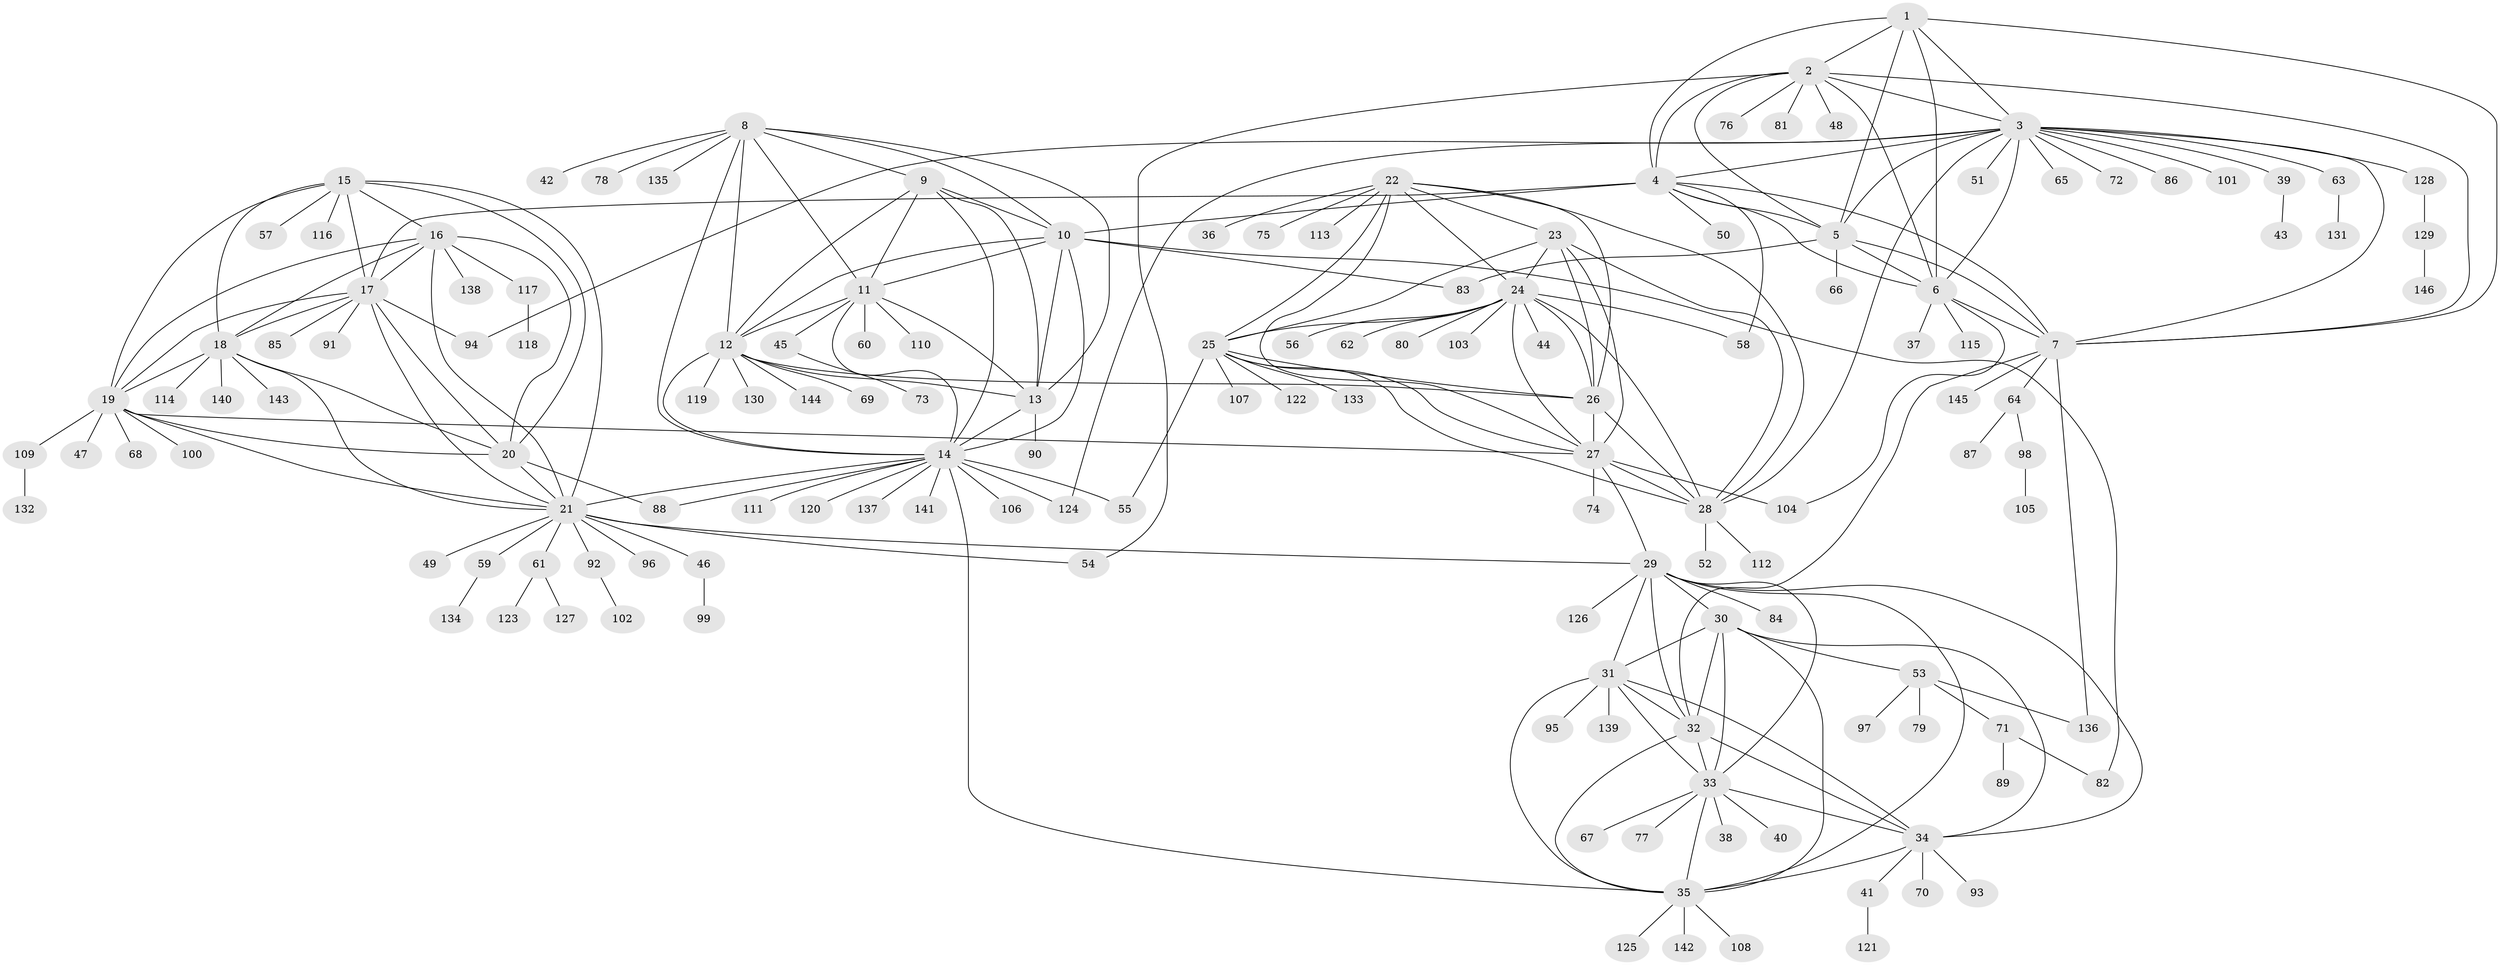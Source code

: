 // Generated by graph-tools (version 1.1) at 2025/16/03/09/25 04:16:10]
// undirected, 146 vertices, 236 edges
graph export_dot {
graph [start="1"]
  node [color=gray90,style=filled];
  1;
  2;
  3;
  4;
  5;
  6;
  7;
  8;
  9;
  10;
  11;
  12;
  13;
  14;
  15;
  16;
  17;
  18;
  19;
  20;
  21;
  22;
  23;
  24;
  25;
  26;
  27;
  28;
  29;
  30;
  31;
  32;
  33;
  34;
  35;
  36;
  37;
  38;
  39;
  40;
  41;
  42;
  43;
  44;
  45;
  46;
  47;
  48;
  49;
  50;
  51;
  52;
  53;
  54;
  55;
  56;
  57;
  58;
  59;
  60;
  61;
  62;
  63;
  64;
  65;
  66;
  67;
  68;
  69;
  70;
  71;
  72;
  73;
  74;
  75;
  76;
  77;
  78;
  79;
  80;
  81;
  82;
  83;
  84;
  85;
  86;
  87;
  88;
  89;
  90;
  91;
  92;
  93;
  94;
  95;
  96;
  97;
  98;
  99;
  100;
  101;
  102;
  103;
  104;
  105;
  106;
  107;
  108;
  109;
  110;
  111;
  112;
  113;
  114;
  115;
  116;
  117;
  118;
  119;
  120;
  121;
  122;
  123;
  124;
  125;
  126;
  127;
  128;
  129;
  130;
  131;
  132;
  133;
  134;
  135;
  136;
  137;
  138;
  139;
  140;
  141;
  142;
  143;
  144;
  145;
  146;
  1 -- 2;
  1 -- 3;
  1 -- 4;
  1 -- 5;
  1 -- 6;
  1 -- 7;
  2 -- 3;
  2 -- 4;
  2 -- 5;
  2 -- 6;
  2 -- 7;
  2 -- 48;
  2 -- 54;
  2 -- 76;
  2 -- 81;
  3 -- 4;
  3 -- 5;
  3 -- 6;
  3 -- 7;
  3 -- 28;
  3 -- 39;
  3 -- 51;
  3 -- 63;
  3 -- 65;
  3 -- 72;
  3 -- 86;
  3 -- 94;
  3 -- 101;
  3 -- 124;
  3 -- 128;
  4 -- 5;
  4 -- 6;
  4 -- 7;
  4 -- 10;
  4 -- 17;
  4 -- 50;
  4 -- 58;
  5 -- 6;
  5 -- 7;
  5 -- 66;
  5 -- 83;
  6 -- 7;
  6 -- 37;
  6 -- 104;
  6 -- 115;
  7 -- 32;
  7 -- 64;
  7 -- 136;
  7 -- 145;
  8 -- 9;
  8 -- 10;
  8 -- 11;
  8 -- 12;
  8 -- 13;
  8 -- 14;
  8 -- 42;
  8 -- 78;
  8 -- 135;
  9 -- 10;
  9 -- 11;
  9 -- 12;
  9 -- 13;
  9 -- 14;
  10 -- 11;
  10 -- 12;
  10 -- 13;
  10 -- 14;
  10 -- 82;
  10 -- 83;
  11 -- 12;
  11 -- 13;
  11 -- 14;
  11 -- 45;
  11 -- 60;
  11 -- 110;
  12 -- 13;
  12 -- 14;
  12 -- 26;
  12 -- 69;
  12 -- 119;
  12 -- 130;
  12 -- 144;
  13 -- 14;
  13 -- 90;
  14 -- 21;
  14 -- 35;
  14 -- 55;
  14 -- 88;
  14 -- 106;
  14 -- 111;
  14 -- 120;
  14 -- 124;
  14 -- 137;
  14 -- 141;
  15 -- 16;
  15 -- 17;
  15 -- 18;
  15 -- 19;
  15 -- 20;
  15 -- 21;
  15 -- 57;
  15 -- 116;
  16 -- 17;
  16 -- 18;
  16 -- 19;
  16 -- 20;
  16 -- 21;
  16 -- 117;
  16 -- 138;
  17 -- 18;
  17 -- 19;
  17 -- 20;
  17 -- 21;
  17 -- 85;
  17 -- 91;
  17 -- 94;
  18 -- 19;
  18 -- 20;
  18 -- 21;
  18 -- 114;
  18 -- 140;
  18 -- 143;
  19 -- 20;
  19 -- 21;
  19 -- 27;
  19 -- 47;
  19 -- 68;
  19 -- 100;
  19 -- 109;
  20 -- 21;
  20 -- 88;
  21 -- 29;
  21 -- 46;
  21 -- 49;
  21 -- 54;
  21 -- 59;
  21 -- 61;
  21 -- 92;
  21 -- 96;
  22 -- 23;
  22 -- 24;
  22 -- 25;
  22 -- 26;
  22 -- 27;
  22 -- 28;
  22 -- 36;
  22 -- 75;
  22 -- 113;
  23 -- 24;
  23 -- 25;
  23 -- 26;
  23 -- 27;
  23 -- 28;
  24 -- 25;
  24 -- 26;
  24 -- 27;
  24 -- 28;
  24 -- 44;
  24 -- 56;
  24 -- 58;
  24 -- 62;
  24 -- 80;
  24 -- 103;
  25 -- 26;
  25 -- 27;
  25 -- 28;
  25 -- 55;
  25 -- 107;
  25 -- 122;
  25 -- 133;
  26 -- 27;
  26 -- 28;
  27 -- 28;
  27 -- 29;
  27 -- 74;
  27 -- 104;
  28 -- 52;
  28 -- 112;
  29 -- 30;
  29 -- 31;
  29 -- 32;
  29 -- 33;
  29 -- 34;
  29 -- 35;
  29 -- 84;
  29 -- 126;
  30 -- 31;
  30 -- 32;
  30 -- 33;
  30 -- 34;
  30 -- 35;
  30 -- 53;
  31 -- 32;
  31 -- 33;
  31 -- 34;
  31 -- 35;
  31 -- 95;
  31 -- 139;
  32 -- 33;
  32 -- 34;
  32 -- 35;
  33 -- 34;
  33 -- 35;
  33 -- 38;
  33 -- 40;
  33 -- 67;
  33 -- 77;
  34 -- 35;
  34 -- 41;
  34 -- 70;
  34 -- 93;
  35 -- 108;
  35 -- 125;
  35 -- 142;
  39 -- 43;
  41 -- 121;
  45 -- 73;
  46 -- 99;
  53 -- 71;
  53 -- 79;
  53 -- 97;
  53 -- 136;
  59 -- 134;
  61 -- 123;
  61 -- 127;
  63 -- 131;
  64 -- 87;
  64 -- 98;
  71 -- 82;
  71 -- 89;
  92 -- 102;
  98 -- 105;
  109 -- 132;
  117 -- 118;
  128 -- 129;
  129 -- 146;
}
